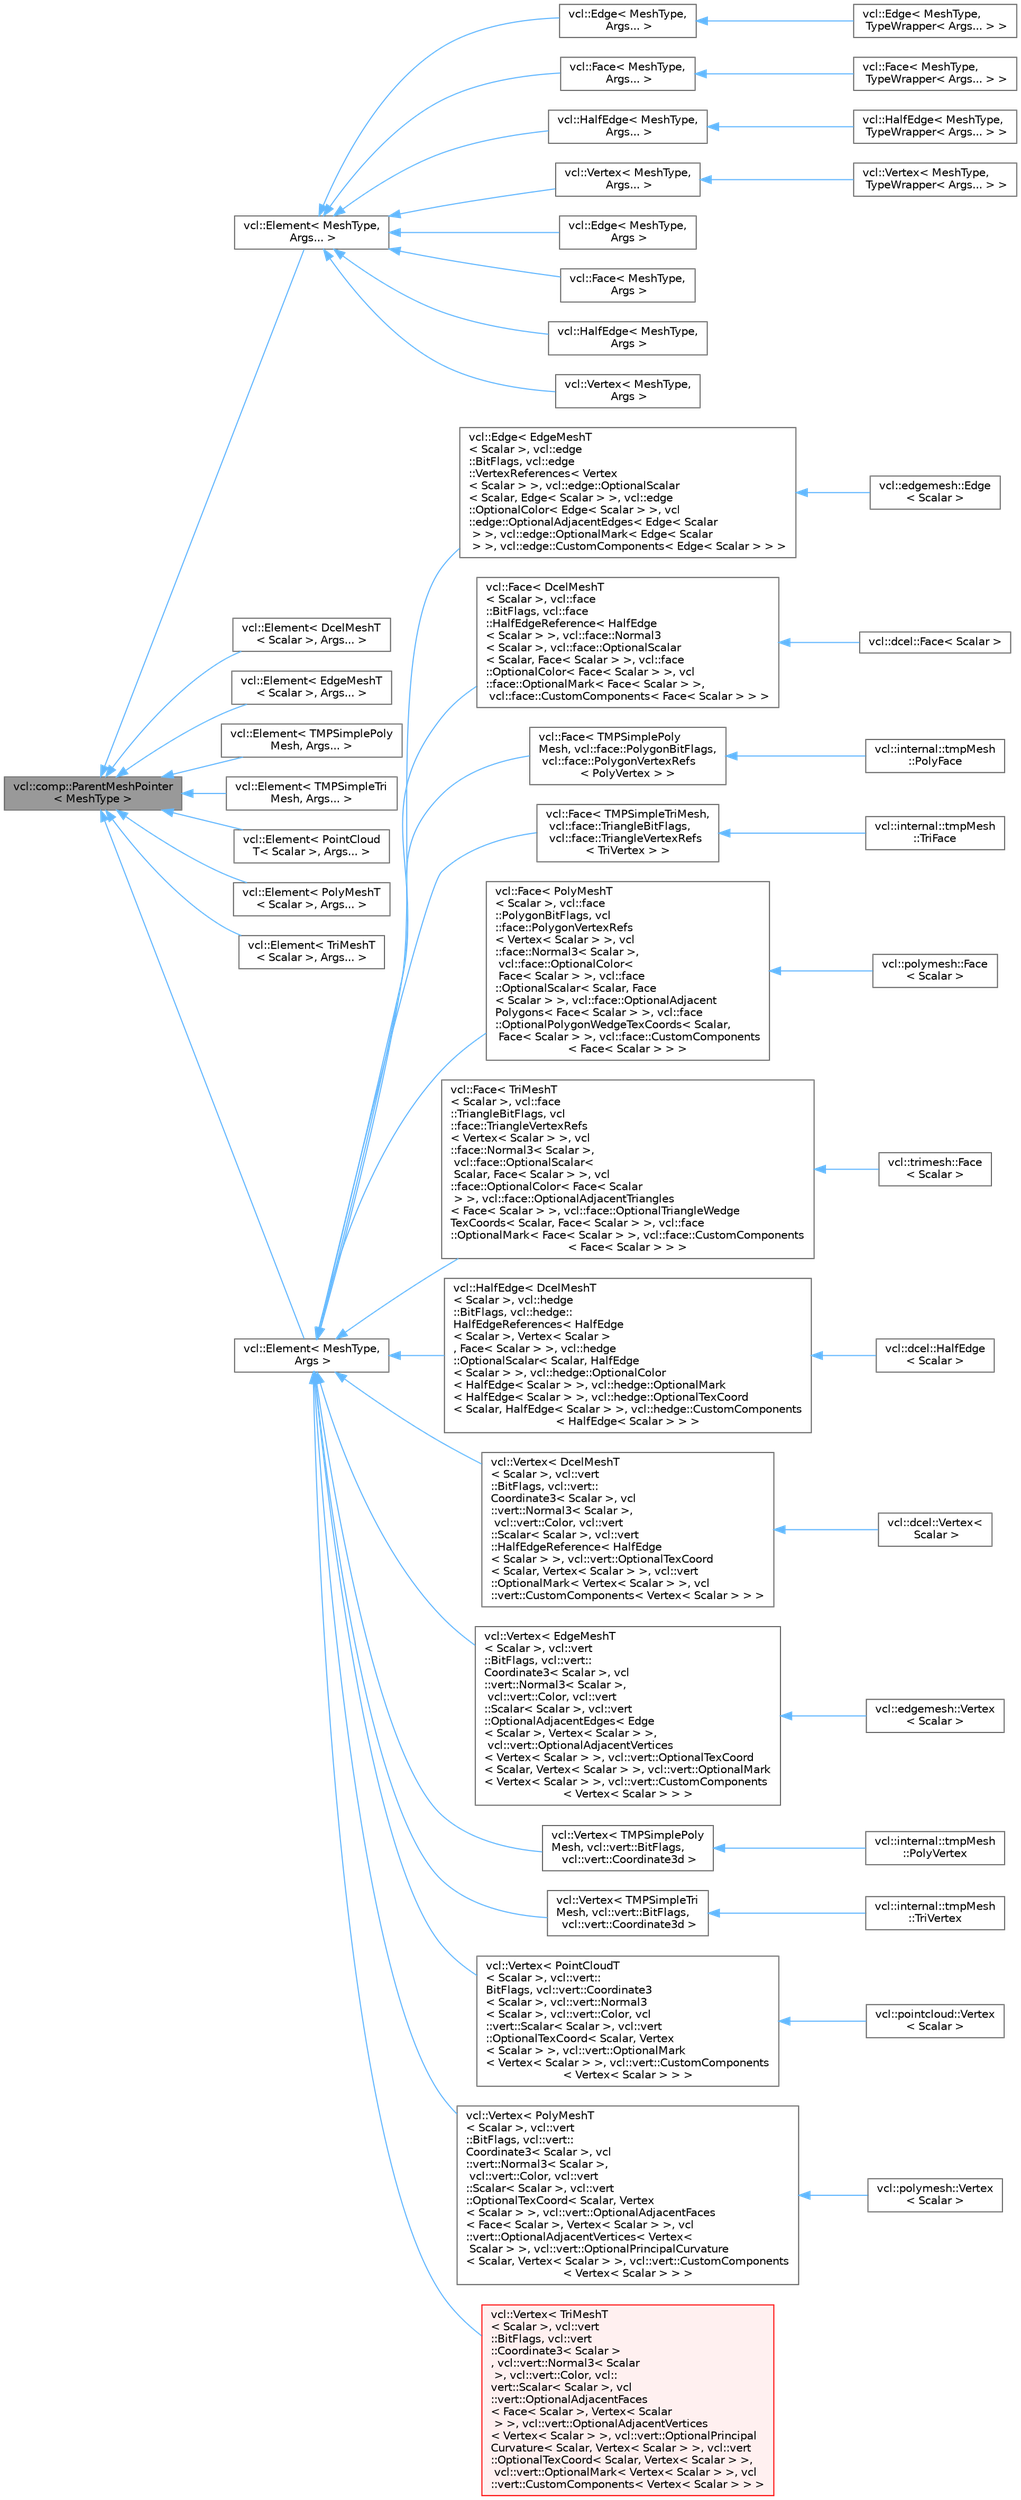 digraph "vcl::comp::ParentMeshPointer&lt; MeshType &gt;"
{
 // LATEX_PDF_SIZE
  bgcolor="transparent";
  edge [fontname=Helvetica,fontsize=10,labelfontname=Helvetica,labelfontsize=10];
  node [fontname=Helvetica,fontsize=10,shape=box,height=0.2,width=0.4];
  rankdir="LR";
  Node1 [label="vcl::comp::ParentMeshPointer\l\< MeshType \>",height=0.2,width=0.4,color="gray40", fillcolor="grey60", style="filled", fontcolor="black",tooltip=" "];
  Node1 -> Node2 [dir="back",color="steelblue1",style="solid"];
  Node2 [label="vcl::Element\< MeshType,\l Args... \>",height=0.2,width=0.4,color="gray40", fillcolor="white", style="filled",URL="$classvcl_1_1Element.html",tooltip=" "];
  Node2 -> Node3 [dir="back",color="steelblue1",style="solid"];
  Node3 [label="vcl::Edge\< MeshType,\l Args... \>",height=0.2,width=0.4,color="gray40", fillcolor="white", style="filled",URL="$classvcl_1_1Edge.html",tooltip=" "];
  Node3 -> Node4 [dir="back",color="steelblue1",style="solid"];
  Node4 [label="vcl::Edge\< MeshType,\l TypeWrapper\< Args... \> \>",height=0.2,width=0.4,color="gray40", fillcolor="white", style="filled",URL="$classvcl_1_1Edge_3_01MeshType_00_01TypeWrapper_3_01Args_8_8_8_01_4_01_4.html",tooltip=" "];
  Node2 -> Node5 [dir="back",color="steelblue1",style="solid"];
  Node5 [label="vcl::Face\< MeshType,\l Args... \>",height=0.2,width=0.4,color="gray40", fillcolor="white", style="filled",URL="$classvcl_1_1Face.html",tooltip=" "];
  Node5 -> Node6 [dir="back",color="steelblue1",style="solid"];
  Node6 [label="vcl::Face\< MeshType,\l TypeWrapper\< Args... \> \>",height=0.2,width=0.4,color="gray40", fillcolor="white", style="filled",URL="$classvcl_1_1Face_3_01MeshType_00_01TypeWrapper_3_01Args_8_8_8_01_4_01_4.html",tooltip=" "];
  Node2 -> Node7 [dir="back",color="steelblue1",style="solid"];
  Node7 [label="vcl::HalfEdge\< MeshType,\l Args... \>",height=0.2,width=0.4,color="gray40", fillcolor="white", style="filled",URL="$classvcl_1_1HalfEdge.html",tooltip=" "];
  Node7 -> Node8 [dir="back",color="steelblue1",style="solid"];
  Node8 [label="vcl::HalfEdge\< MeshType,\l TypeWrapper\< Args... \> \>",height=0.2,width=0.4,color="gray40", fillcolor="white", style="filled",URL="$classvcl_1_1HalfEdge_3_01MeshType_00_01TypeWrapper_3_01Args_8_8_8_01_4_01_4.html",tooltip=" "];
  Node2 -> Node9 [dir="back",color="steelblue1",style="solid"];
  Node9 [label="vcl::Vertex\< MeshType,\l Args... \>",height=0.2,width=0.4,color="gray40", fillcolor="white", style="filled",URL="$classvcl_1_1Vertex.html",tooltip=" "];
  Node9 -> Node10 [dir="back",color="steelblue1",style="solid"];
  Node10 [label="vcl::Vertex\< MeshType,\l TypeWrapper\< Args... \> \>",height=0.2,width=0.4,color="gray40", fillcolor="white", style="filled",URL="$classvcl_1_1Vertex_3_01MeshType_00_01TypeWrapper_3_01Args_8_8_8_01_4_01_4.html",tooltip=" "];
  Node2 -> Node11 [dir="back",color="steelblue1",style="solid"];
  Node11 [label="vcl::Edge\< MeshType,\l Args \>",height=0.2,width=0.4,color="gray40", fillcolor="white", style="filled",URL="$classvcl_1_1Edge.html",tooltip=" "];
  Node2 -> Node12 [dir="back",color="steelblue1",style="solid"];
  Node12 [label="vcl::Face\< MeshType,\l Args \>",height=0.2,width=0.4,color="gray40", fillcolor="white", style="filled",URL="$classvcl_1_1Face.html",tooltip=" "];
  Node2 -> Node13 [dir="back",color="steelblue1",style="solid"];
  Node13 [label="vcl::HalfEdge\< MeshType,\l Args \>",height=0.2,width=0.4,color="gray40", fillcolor="white", style="filled",URL="$classvcl_1_1HalfEdge.html",tooltip=" "];
  Node2 -> Node14 [dir="back",color="steelblue1",style="solid"];
  Node14 [label="vcl::Vertex\< MeshType,\l Args \>",height=0.2,width=0.4,color="gray40", fillcolor="white", style="filled",URL="$classvcl_1_1Vertex.html",tooltip=" "];
  Node1 -> Node15 [dir="back",color="steelblue1",style="solid"];
  Node15 [label="vcl::Element\< DcelMeshT\l\< Scalar \>, Args... \>",height=0.2,width=0.4,color="gray40", fillcolor="white", style="filled",URL="$classvcl_1_1Element.html",tooltip=" "];
  Node1 -> Node16 [dir="back",color="steelblue1",style="solid"];
  Node16 [label="vcl::Element\< EdgeMeshT\l\< Scalar \>, Args... \>",height=0.2,width=0.4,color="gray40", fillcolor="white", style="filled",URL="$classvcl_1_1Element.html",tooltip=" "];
  Node1 -> Node17 [dir="back",color="steelblue1",style="solid"];
  Node17 [label="vcl::Element\< TMPSimplePoly\lMesh, Args... \>",height=0.2,width=0.4,color="gray40", fillcolor="white", style="filled",URL="$classvcl_1_1Element.html",tooltip=" "];
  Node1 -> Node18 [dir="back",color="steelblue1",style="solid"];
  Node18 [label="vcl::Element\< TMPSimpleTri\lMesh, Args... \>",height=0.2,width=0.4,color="gray40", fillcolor="white", style="filled",URL="$classvcl_1_1Element.html",tooltip=" "];
  Node1 -> Node19 [dir="back",color="steelblue1",style="solid"];
  Node19 [label="vcl::Element\< PointCloud\lT\< Scalar \>, Args... \>",height=0.2,width=0.4,color="gray40", fillcolor="white", style="filled",URL="$classvcl_1_1Element.html",tooltip=" "];
  Node1 -> Node20 [dir="back",color="steelblue1",style="solid"];
  Node20 [label="vcl::Element\< PolyMeshT\l\< Scalar \>, Args... \>",height=0.2,width=0.4,color="gray40", fillcolor="white", style="filled",URL="$classvcl_1_1Element.html",tooltip=" "];
  Node1 -> Node21 [dir="back",color="steelblue1",style="solid"];
  Node21 [label="vcl::Element\< TriMeshT\l\< Scalar \>, Args... \>",height=0.2,width=0.4,color="gray40", fillcolor="white", style="filled",URL="$classvcl_1_1Element.html",tooltip=" "];
  Node1 -> Node22 [dir="back",color="steelblue1",style="solid"];
  Node22 [label="vcl::Element\< MeshType,\l Args \>",height=0.2,width=0.4,color="gray40", fillcolor="white", style="filled",URL="$classvcl_1_1Element.html",tooltip=" "];
  Node22 -> Node23 [dir="back",color="steelblue1",style="solid"];
  Node23 [label="vcl::Edge\< EdgeMeshT\l\< Scalar \>, vcl::edge\l::BitFlags, vcl::edge\l::VertexReferences\< Vertex\l\< Scalar \> \>, vcl::edge::OptionalScalar\l\< Scalar, Edge\< Scalar \> \>, vcl::edge\l::OptionalColor\< Edge\< Scalar \> \>, vcl\l::edge::OptionalAdjacentEdges\< Edge\< Scalar\l \> \>, vcl::edge::OptionalMark\< Edge\< Scalar\l \> \>, vcl::edge::CustomComponents\< Edge\< Scalar \> \> \>",height=0.2,width=0.4,color="gray40", fillcolor="white", style="filled",URL="$classvcl_1_1Edge.html",tooltip=" "];
  Node23 -> Node24 [dir="back",color="steelblue1",style="solid"];
  Node24 [label="vcl::edgemesh::Edge\l\< Scalar \>",height=0.2,width=0.4,color="gray40", fillcolor="white", style="filled",URL="$classvcl_1_1edgemesh_1_1Edge.html",tooltip=" "];
  Node22 -> Node25 [dir="back",color="steelblue1",style="solid"];
  Node25 [label="vcl::Face\< DcelMeshT\l\< Scalar \>, vcl::face\l::BitFlags, vcl::face\l::HalfEdgeReference\< HalfEdge\l\< Scalar \> \>, vcl::face::Normal3\l\< Scalar \>, vcl::face::OptionalScalar\l\< Scalar, Face\< Scalar \> \>, vcl::face\l::OptionalColor\< Face\< Scalar \> \>, vcl\l::face::OptionalMark\< Face\< Scalar \> \>,\l vcl::face::CustomComponents\< Face\< Scalar \> \> \>",height=0.2,width=0.4,color="gray40", fillcolor="white", style="filled",URL="$classvcl_1_1Face.html",tooltip=" "];
  Node25 -> Node26 [dir="back",color="steelblue1",style="solid"];
  Node26 [label="vcl::dcel::Face\< Scalar \>",height=0.2,width=0.4,color="gray40", fillcolor="white", style="filled",URL="$classvcl_1_1dcel_1_1Face.html",tooltip=" "];
  Node22 -> Node27 [dir="back",color="steelblue1",style="solid"];
  Node27 [label="vcl::Face\< TMPSimplePoly\lMesh, vcl::face::PolygonBitFlags,\l vcl::face::PolygonVertexRefs\l\< PolyVertex \> \>",height=0.2,width=0.4,color="gray40", fillcolor="white", style="filled",URL="$classvcl_1_1Face.html",tooltip=" "];
  Node27 -> Node28 [dir="back",color="steelblue1",style="solid"];
  Node28 [label="vcl::internal::tmpMesh\l::PolyFace",height=0.2,width=0.4,color="gray40", fillcolor="white", style="filled",tooltip=" "];
  Node22 -> Node29 [dir="back",color="steelblue1",style="solid"];
  Node29 [label="vcl::Face\< TMPSimpleTriMesh,\l vcl::face::TriangleBitFlags,\l vcl::face::TriangleVertexRefs\l\< TriVertex \> \>",height=0.2,width=0.4,color="gray40", fillcolor="white", style="filled",URL="$classvcl_1_1Face.html",tooltip=" "];
  Node29 -> Node30 [dir="back",color="steelblue1",style="solid"];
  Node30 [label="vcl::internal::tmpMesh\l::TriFace",height=0.2,width=0.4,color="gray40", fillcolor="white", style="filled",tooltip=" "];
  Node22 -> Node31 [dir="back",color="steelblue1",style="solid"];
  Node31 [label="vcl::Face\< PolyMeshT\l\< Scalar \>, vcl::face\l::PolygonBitFlags, vcl\l::face::PolygonVertexRefs\l\< Vertex\< Scalar \> \>, vcl\l::face::Normal3\< Scalar \>,\l vcl::face::OptionalColor\<\l Face\< Scalar \> \>, vcl::face\l::OptionalScalar\< Scalar, Face\l\< Scalar \> \>, vcl::face::OptionalAdjacent\lPolygons\< Face\< Scalar \> \>, vcl::face\l::OptionalPolygonWedgeTexCoords\< Scalar,\l Face\< Scalar \> \>, vcl::face::CustomComponents\l\< Face\< Scalar \> \> \>",height=0.2,width=0.4,color="gray40", fillcolor="white", style="filled",URL="$classvcl_1_1Face.html",tooltip=" "];
  Node31 -> Node32 [dir="back",color="steelblue1",style="solid"];
  Node32 [label="vcl::polymesh::Face\l\< Scalar \>",height=0.2,width=0.4,color="gray40", fillcolor="white", style="filled",URL="$classvcl_1_1polymesh_1_1Face.html",tooltip=" "];
  Node22 -> Node33 [dir="back",color="steelblue1",style="solid"];
  Node33 [label="vcl::Face\< TriMeshT\l\< Scalar \>, vcl::face\l::TriangleBitFlags, vcl\l::face::TriangleVertexRefs\l\< Vertex\< Scalar \> \>, vcl\l::face::Normal3\< Scalar \>,\l vcl::face::OptionalScalar\<\l Scalar, Face\< Scalar \> \>, vcl\l::face::OptionalColor\< Face\< Scalar\l \> \>, vcl::face::OptionalAdjacentTriangles\l\< Face\< Scalar \> \>, vcl::face::OptionalTriangleWedge\lTexCoords\< Scalar, Face\< Scalar \> \>, vcl::face\l::OptionalMark\< Face\< Scalar \> \>, vcl::face::CustomComponents\l\< Face\< Scalar \> \> \>",height=0.2,width=0.4,color="gray40", fillcolor="white", style="filled",URL="$classvcl_1_1Face.html",tooltip=" "];
  Node33 -> Node34 [dir="back",color="steelblue1",style="solid"];
  Node34 [label="vcl::trimesh::Face\l\< Scalar \>",height=0.2,width=0.4,color="gray40", fillcolor="white", style="filled",URL="$classvcl_1_1trimesh_1_1Face.html",tooltip=" "];
  Node22 -> Node35 [dir="back",color="steelblue1",style="solid"];
  Node35 [label="vcl::HalfEdge\< DcelMeshT\l\< Scalar \>, vcl::hedge\l::BitFlags, vcl::hedge::\lHalfEdgeReferences\< HalfEdge\l\< Scalar \>, Vertex\< Scalar \>\l, Face\< Scalar \> \>, vcl::hedge\l::OptionalScalar\< Scalar, HalfEdge\l\< Scalar \> \>, vcl::hedge::OptionalColor\l\< HalfEdge\< Scalar \> \>, vcl::hedge::OptionalMark\l\< HalfEdge\< Scalar \> \>, vcl::hedge::OptionalTexCoord\l\< Scalar, HalfEdge\< Scalar \> \>, vcl::hedge::CustomComponents\l\< HalfEdge\< Scalar \> \> \>",height=0.2,width=0.4,color="gray40", fillcolor="white", style="filled",URL="$classvcl_1_1HalfEdge.html",tooltip=" "];
  Node35 -> Node36 [dir="back",color="steelblue1",style="solid"];
  Node36 [label="vcl::dcel::HalfEdge\l\< Scalar \>",height=0.2,width=0.4,color="gray40", fillcolor="white", style="filled",URL="$classvcl_1_1dcel_1_1HalfEdge.html",tooltip=" "];
  Node22 -> Node37 [dir="back",color="steelblue1",style="solid"];
  Node37 [label="vcl::Vertex\< DcelMeshT\l\< Scalar \>, vcl::vert\l::BitFlags, vcl::vert::\lCoordinate3\< Scalar \>, vcl\l::vert::Normal3\< Scalar \>,\l vcl::vert::Color, vcl::vert\l::Scalar\< Scalar \>, vcl::vert\l::HalfEdgeReference\< HalfEdge\l\< Scalar \> \>, vcl::vert::OptionalTexCoord\l\< Scalar, Vertex\< Scalar \> \>, vcl::vert\l::OptionalMark\< Vertex\< Scalar \> \>, vcl\l::vert::CustomComponents\< Vertex\< Scalar \> \> \>",height=0.2,width=0.4,color="gray40", fillcolor="white", style="filled",URL="$classvcl_1_1Vertex.html",tooltip=" "];
  Node37 -> Node38 [dir="back",color="steelblue1",style="solid"];
  Node38 [label="vcl::dcel::Vertex\<\l Scalar \>",height=0.2,width=0.4,color="gray40", fillcolor="white", style="filled",URL="$classvcl_1_1dcel_1_1Vertex.html",tooltip=" "];
  Node22 -> Node39 [dir="back",color="steelblue1",style="solid"];
  Node39 [label="vcl::Vertex\< EdgeMeshT\l\< Scalar \>, vcl::vert\l::BitFlags, vcl::vert::\lCoordinate3\< Scalar \>, vcl\l::vert::Normal3\< Scalar \>,\l vcl::vert::Color, vcl::vert\l::Scalar\< Scalar \>, vcl::vert\l::OptionalAdjacentEdges\< Edge\l\< Scalar \>, Vertex\< Scalar \> \>,\l vcl::vert::OptionalAdjacentVertices\l\< Vertex\< Scalar \> \>, vcl::vert::OptionalTexCoord\l\< Scalar, Vertex\< Scalar \> \>, vcl::vert::OptionalMark\l\< Vertex\< Scalar \> \>, vcl::vert::CustomComponents\l\< Vertex\< Scalar \> \> \>",height=0.2,width=0.4,color="gray40", fillcolor="white", style="filled",URL="$classvcl_1_1Vertex.html",tooltip=" "];
  Node39 -> Node40 [dir="back",color="steelblue1",style="solid"];
  Node40 [label="vcl::edgemesh::Vertex\l\< Scalar \>",height=0.2,width=0.4,color="gray40", fillcolor="white", style="filled",URL="$classvcl_1_1edgemesh_1_1Vertex.html",tooltip=" "];
  Node22 -> Node41 [dir="back",color="steelblue1",style="solid"];
  Node41 [label="vcl::Vertex\< TMPSimplePoly\lMesh, vcl::vert::BitFlags,\l vcl::vert::Coordinate3d \>",height=0.2,width=0.4,color="gray40", fillcolor="white", style="filled",URL="$classvcl_1_1Vertex.html",tooltip=" "];
  Node41 -> Node42 [dir="back",color="steelblue1",style="solid"];
  Node42 [label="vcl::internal::tmpMesh\l::PolyVertex",height=0.2,width=0.4,color="gray40", fillcolor="white", style="filled",tooltip=" "];
  Node22 -> Node43 [dir="back",color="steelblue1",style="solid"];
  Node43 [label="vcl::Vertex\< TMPSimpleTri\lMesh, vcl::vert::BitFlags,\l vcl::vert::Coordinate3d \>",height=0.2,width=0.4,color="gray40", fillcolor="white", style="filled",URL="$classvcl_1_1Vertex.html",tooltip=" "];
  Node43 -> Node44 [dir="back",color="steelblue1",style="solid"];
  Node44 [label="vcl::internal::tmpMesh\l::TriVertex",height=0.2,width=0.4,color="gray40", fillcolor="white", style="filled",tooltip=" "];
  Node22 -> Node45 [dir="back",color="steelblue1",style="solid"];
  Node45 [label="vcl::Vertex\< PointCloudT\l\< Scalar \>, vcl::vert::\lBitFlags, vcl::vert::Coordinate3\l\< Scalar \>, vcl::vert::Normal3\l\< Scalar \>, vcl::vert::Color, vcl\l::vert::Scalar\< Scalar \>, vcl::vert\l::OptionalTexCoord\< Scalar, Vertex\l\< Scalar \> \>, vcl::vert::OptionalMark\l\< Vertex\< Scalar \> \>, vcl::vert::CustomComponents\l\< Vertex\< Scalar \> \> \>",height=0.2,width=0.4,color="gray40", fillcolor="white", style="filled",URL="$classvcl_1_1Vertex.html",tooltip=" "];
  Node45 -> Node46 [dir="back",color="steelblue1",style="solid"];
  Node46 [label="vcl::pointcloud::Vertex\l\< Scalar \>",height=0.2,width=0.4,color="gray40", fillcolor="white", style="filled",URL="$classvcl_1_1pointcloud_1_1Vertex.html",tooltip=" "];
  Node22 -> Node47 [dir="back",color="steelblue1",style="solid"];
  Node47 [label="vcl::Vertex\< PolyMeshT\l\< Scalar \>, vcl::vert\l::BitFlags, vcl::vert::\lCoordinate3\< Scalar \>, vcl\l::vert::Normal3\< Scalar \>,\l vcl::vert::Color, vcl::vert\l::Scalar\< Scalar \>, vcl::vert\l::OptionalTexCoord\< Scalar, Vertex\l\< Scalar \> \>, vcl::vert::OptionalAdjacentFaces\l\< Face\< Scalar \>, Vertex\< Scalar \> \>, vcl\l::vert::OptionalAdjacentVertices\< Vertex\<\l Scalar \> \>, vcl::vert::OptionalPrincipalCurvature\l\< Scalar, Vertex\< Scalar \> \>, vcl::vert::CustomComponents\l\< Vertex\< Scalar \> \> \>",height=0.2,width=0.4,color="gray40", fillcolor="white", style="filled",URL="$classvcl_1_1Vertex.html",tooltip=" "];
  Node47 -> Node48 [dir="back",color="steelblue1",style="solid"];
  Node48 [label="vcl::polymesh::Vertex\l\< Scalar \>",height=0.2,width=0.4,color="gray40", fillcolor="white", style="filled",URL="$classvcl_1_1polymesh_1_1Vertex.html",tooltip=" "];
  Node22 -> Node49 [dir="back",color="steelblue1",style="solid"];
  Node49 [label="vcl::Vertex\< TriMeshT\l\< Scalar \>, vcl::vert\l::BitFlags, vcl::vert\l::Coordinate3\< Scalar \>\l, vcl::vert::Normal3\< Scalar\l \>, vcl::vert::Color, vcl::\lvert::Scalar\< Scalar \>, vcl\l::vert::OptionalAdjacentFaces\l\< Face\< Scalar \>, Vertex\< Scalar\l \> \>, vcl::vert::OptionalAdjacentVertices\l\< Vertex\< Scalar \> \>, vcl::vert::OptionalPrincipal\lCurvature\< Scalar, Vertex\< Scalar \> \>, vcl::vert\l::OptionalTexCoord\< Scalar, Vertex\< Scalar \> \>,\l vcl::vert::OptionalMark\< Vertex\< Scalar \> \>, vcl\l::vert::CustomComponents\< Vertex\< Scalar \> \> \>",height=0.2,width=0.4,color="red", fillcolor="#FFF0F0", style="filled",URL="$classvcl_1_1Vertex.html",tooltip=" "];
}
